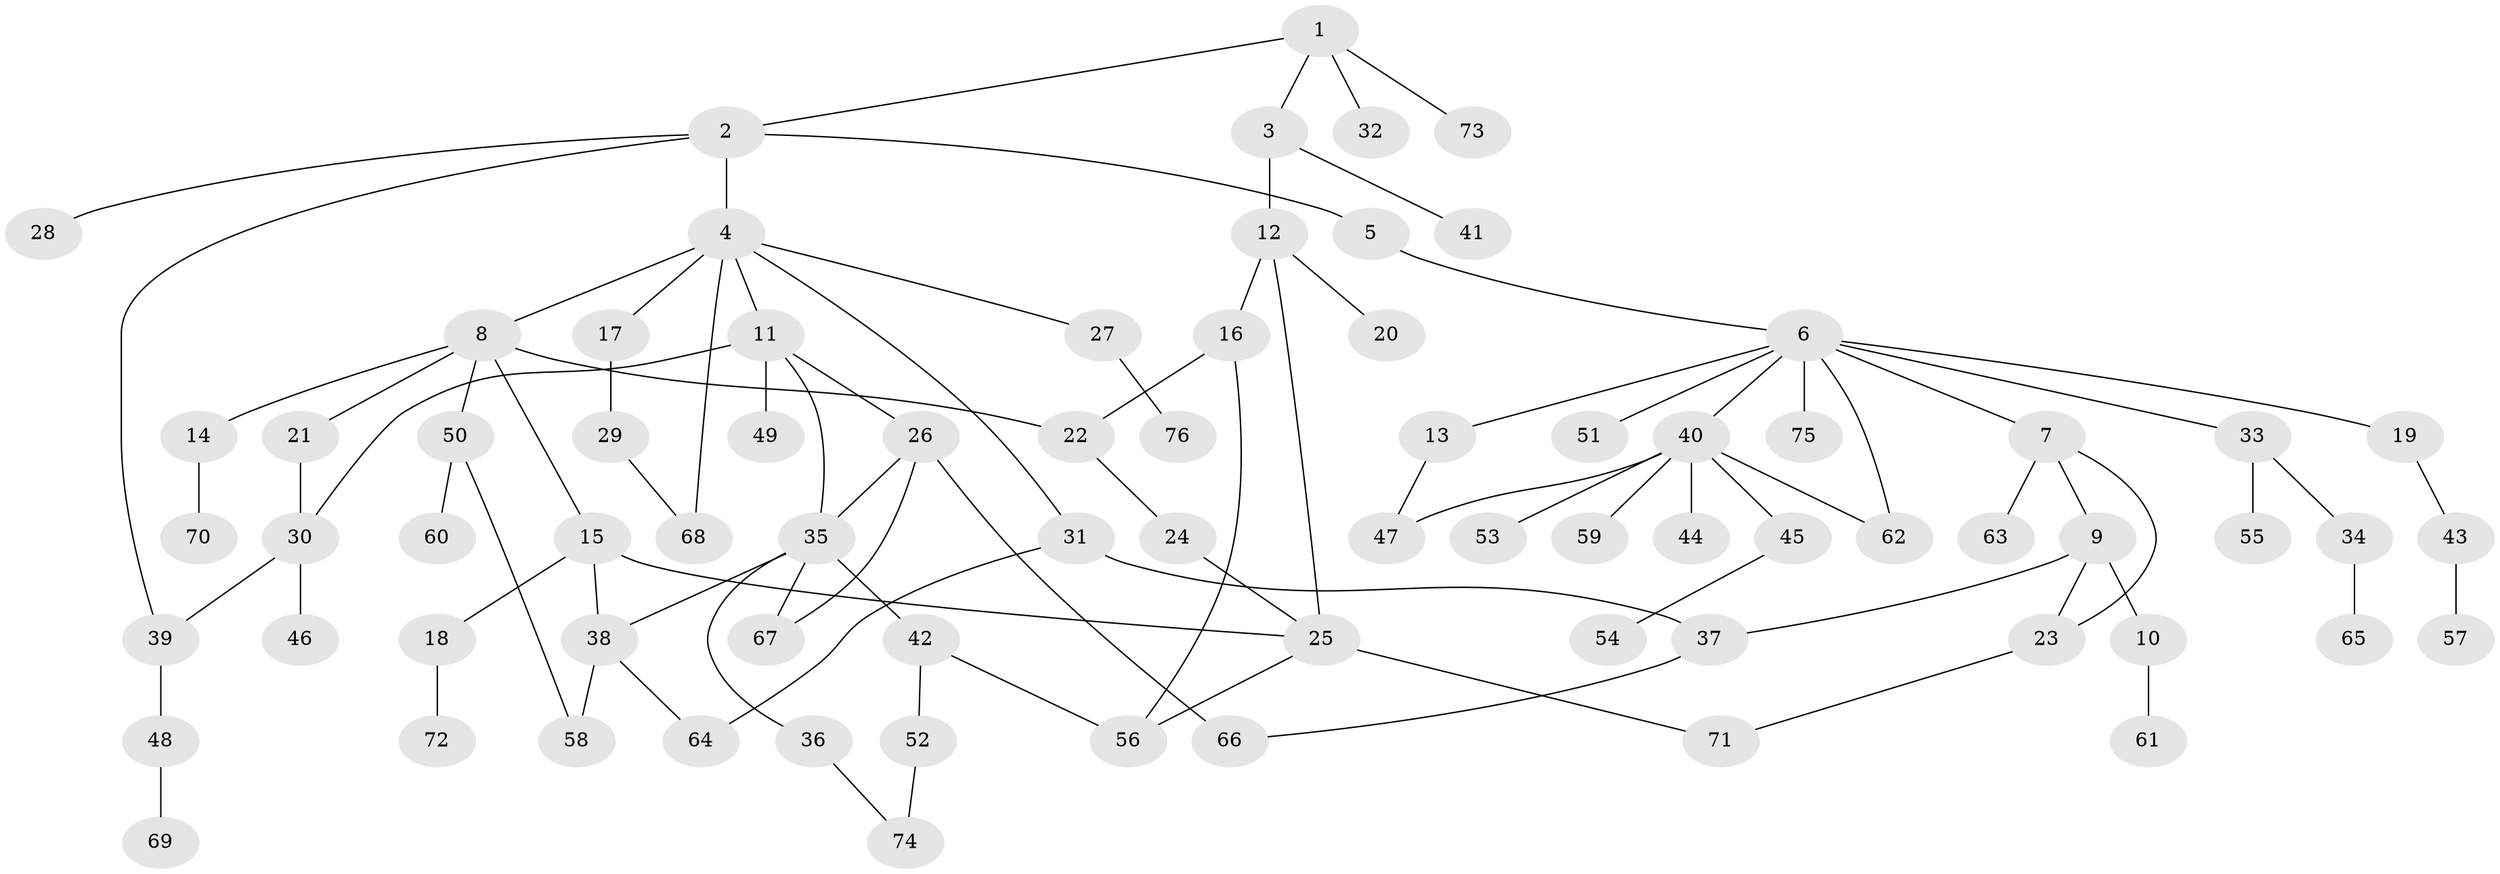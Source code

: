 // original degree distribution, {5: 0.047619047619047616, 6: 0.031746031746031744, 4: 0.05555555555555555, 7: 0.007936507936507936, 1: 0.373015873015873, 3: 0.19047619047619047, 10: 0.007936507936507936, 2: 0.2857142857142857}
// Generated by graph-tools (version 1.1) at 2025/49/03/04/25 22:49:16]
// undirected, 76 vertices, 95 edges
graph export_dot {
  node [color=gray90,style=filled];
  1;
  2;
  3;
  4;
  5;
  6;
  7;
  8;
  9;
  10;
  11;
  12;
  13;
  14;
  15;
  16;
  17;
  18;
  19;
  20;
  21;
  22;
  23;
  24;
  25;
  26;
  27;
  28;
  29;
  30;
  31;
  32;
  33;
  34;
  35;
  36;
  37;
  38;
  39;
  40;
  41;
  42;
  43;
  44;
  45;
  46;
  47;
  48;
  49;
  50;
  51;
  52;
  53;
  54;
  55;
  56;
  57;
  58;
  59;
  60;
  61;
  62;
  63;
  64;
  65;
  66;
  67;
  68;
  69;
  70;
  71;
  72;
  73;
  74;
  75;
  76;
  1 -- 2 [weight=1.0];
  1 -- 3 [weight=1.0];
  1 -- 32 [weight=1.0];
  1 -- 73 [weight=1.0];
  2 -- 4 [weight=1.0];
  2 -- 5 [weight=1.0];
  2 -- 28 [weight=1.0];
  2 -- 39 [weight=1.0];
  3 -- 12 [weight=1.0];
  3 -- 41 [weight=1.0];
  4 -- 8 [weight=1.0];
  4 -- 11 [weight=1.0];
  4 -- 17 [weight=1.0];
  4 -- 27 [weight=1.0];
  4 -- 31 [weight=1.0];
  4 -- 68 [weight=1.0];
  5 -- 6 [weight=1.0];
  6 -- 7 [weight=1.0];
  6 -- 13 [weight=1.0];
  6 -- 19 [weight=1.0];
  6 -- 33 [weight=1.0];
  6 -- 40 [weight=1.0];
  6 -- 51 [weight=1.0];
  6 -- 62 [weight=1.0];
  6 -- 75 [weight=1.0];
  7 -- 9 [weight=1.0];
  7 -- 23 [weight=1.0];
  7 -- 63 [weight=1.0];
  8 -- 14 [weight=1.0];
  8 -- 15 [weight=1.0];
  8 -- 21 [weight=1.0];
  8 -- 22 [weight=1.0];
  8 -- 50 [weight=1.0];
  9 -- 10 [weight=1.0];
  9 -- 23 [weight=1.0];
  9 -- 37 [weight=1.0];
  10 -- 61 [weight=1.0];
  11 -- 26 [weight=1.0];
  11 -- 30 [weight=1.0];
  11 -- 35 [weight=1.0];
  11 -- 49 [weight=1.0];
  12 -- 16 [weight=1.0];
  12 -- 20 [weight=1.0];
  12 -- 25 [weight=1.0];
  13 -- 47 [weight=1.0];
  14 -- 70 [weight=1.0];
  15 -- 18 [weight=1.0];
  15 -- 25 [weight=1.0];
  15 -- 38 [weight=1.0];
  16 -- 22 [weight=1.0];
  16 -- 56 [weight=1.0];
  17 -- 29 [weight=1.0];
  18 -- 72 [weight=1.0];
  19 -- 43 [weight=1.0];
  21 -- 30 [weight=1.0];
  22 -- 24 [weight=1.0];
  23 -- 71 [weight=1.0];
  24 -- 25 [weight=1.0];
  25 -- 56 [weight=1.0];
  25 -- 71 [weight=1.0];
  26 -- 35 [weight=1.0];
  26 -- 66 [weight=2.0];
  26 -- 67 [weight=1.0];
  27 -- 76 [weight=1.0];
  29 -- 68 [weight=1.0];
  30 -- 39 [weight=1.0];
  30 -- 46 [weight=2.0];
  31 -- 37 [weight=1.0];
  31 -- 64 [weight=1.0];
  33 -- 34 [weight=1.0];
  33 -- 55 [weight=1.0];
  34 -- 65 [weight=1.0];
  35 -- 36 [weight=1.0];
  35 -- 38 [weight=1.0];
  35 -- 42 [weight=1.0];
  35 -- 67 [weight=1.0];
  36 -- 74 [weight=1.0];
  37 -- 66 [weight=1.0];
  38 -- 58 [weight=1.0];
  38 -- 64 [weight=1.0];
  39 -- 48 [weight=1.0];
  40 -- 44 [weight=1.0];
  40 -- 45 [weight=1.0];
  40 -- 47 [weight=1.0];
  40 -- 53 [weight=1.0];
  40 -- 59 [weight=2.0];
  40 -- 62 [weight=1.0];
  42 -- 52 [weight=1.0];
  42 -- 56 [weight=1.0];
  43 -- 57 [weight=1.0];
  45 -- 54 [weight=1.0];
  48 -- 69 [weight=1.0];
  50 -- 58 [weight=1.0];
  50 -- 60 [weight=1.0];
  52 -- 74 [weight=1.0];
}
